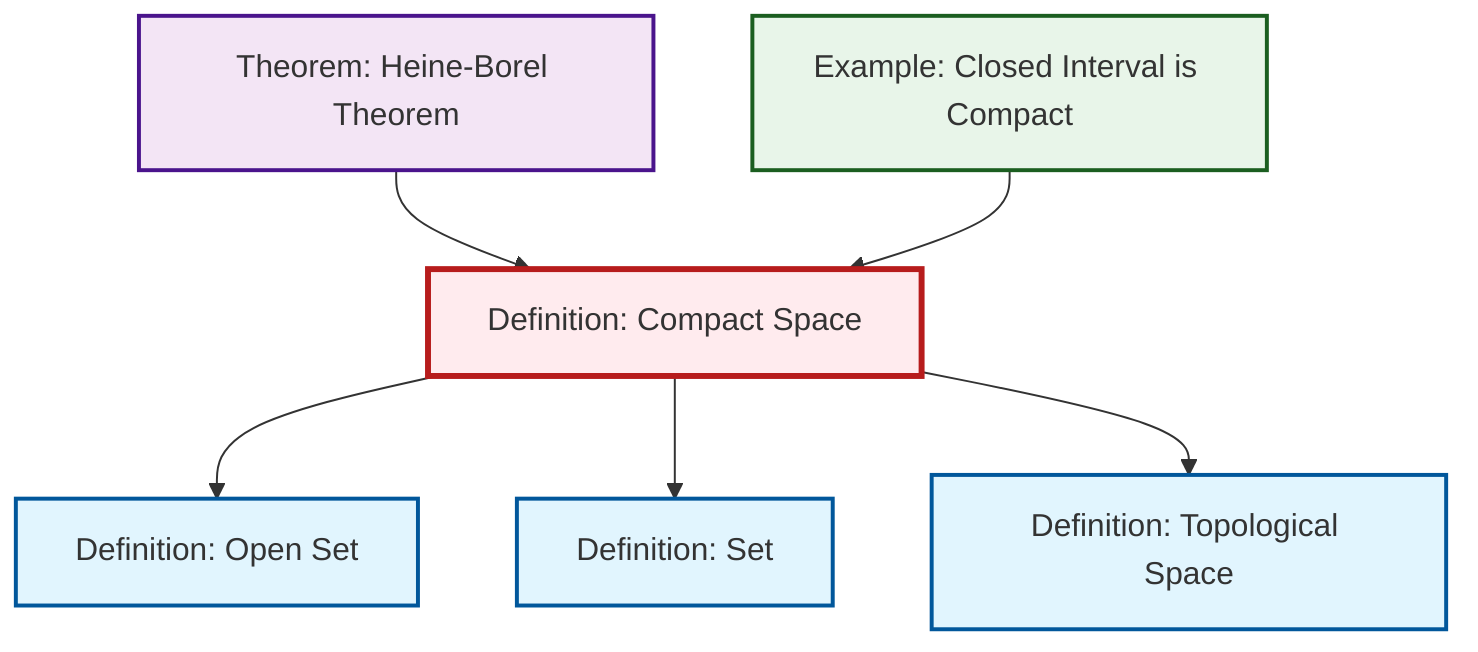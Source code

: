 graph TD
    classDef definition fill:#e1f5fe,stroke:#01579b,stroke-width:2px
    classDef theorem fill:#f3e5f5,stroke:#4a148c,stroke-width:2px
    classDef axiom fill:#fff3e0,stroke:#e65100,stroke-width:2px
    classDef example fill:#e8f5e9,stroke:#1b5e20,stroke-width:2px
    classDef current fill:#ffebee,stroke:#b71c1c,stroke-width:3px
    def-open-set["Definition: Open Set"]:::definition
    def-compact["Definition: Compact Space"]:::definition
    ex-closed-interval-compact["Example: Closed Interval is Compact"]:::example
    def-topological-space["Definition: Topological Space"]:::definition
    thm-heine-borel["Theorem: Heine-Borel Theorem"]:::theorem
    def-set["Definition: Set"]:::definition
    thm-heine-borel --> def-compact
    def-compact --> def-open-set
    def-compact --> def-set
    ex-closed-interval-compact --> def-compact
    def-compact --> def-topological-space
    class def-compact current